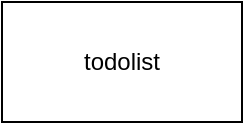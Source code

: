 <mxfile version="15.5.9" type="github">
  <diagram id="0gwDTIpiryQRMPx6HcE-" name="Page-1">
    <mxGraphModel dx="823" dy="710" grid="1" gridSize="10" guides="1" tooltips="1" connect="1" arrows="1" fold="1" page="1" pageScale="1" pageWidth="827" pageHeight="1169" math="0" shadow="0">
      <root>
        <mxCell id="0" />
        <mxCell id="1" parent="0" />
        <mxCell id="-4TtimD8UZDfUNNf42T4-1" value="todolist" style="rounded=0;whiteSpace=wrap;html=1;" vertex="1" parent="1">
          <mxGeometry x="350" y="330" width="120" height="60" as="geometry" />
        </mxCell>
      </root>
    </mxGraphModel>
  </diagram>
</mxfile>
